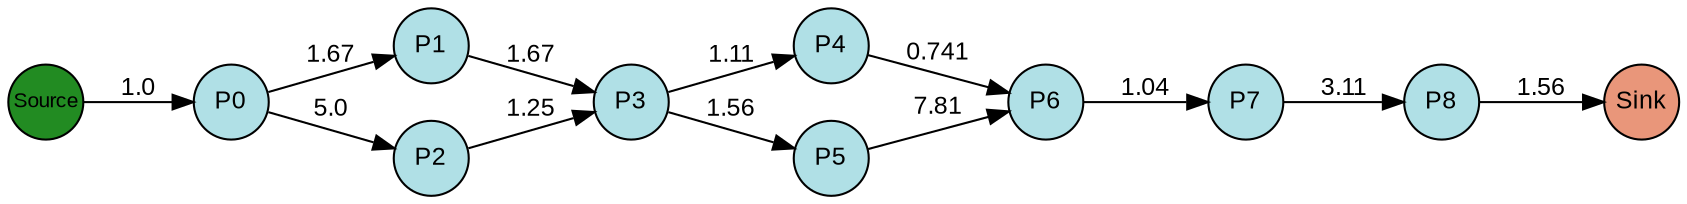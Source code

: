 digraph {
  splines=true;
node [margin=0 fontname=arial fontcolor=black fontsize=12 shape=circle width=0.5 fixedsize=true style=filled fillcolor=powderblue]
  1 [label="P0"]
  2 [label="P1"]
  3 [label="P2"]
  4 [label="P3"]
  5 [label="P4"]
  6 [label="P5"]
  7 [label="P6"]
  8 [label="P7"]
  9 [label="P8"]
  node [margin=0 fontname=arial fontcolor=black fontsize=10 shape=circle width=0.5 fixedsize=true style=filled fillcolor=forestgreen]
  10 [label="Source"]
  node [margin=0 fontname=arial fontcolor=black fontsize=12 shape=circle width=0.5 fixedsize=true style=filled fillcolor=darksalmon]
  11 [label="Sink"]
rankdir=LR
edge [margin=0 fontname=arial fontcolor=black fontsize=12]
   1 -> 2 [label="1.67"]
   1 -> 3 [label="5.0"]
   2 -> 4 [label="1.67"]
   3 -> 4 [label="1.25"]
   4 -> 5 [label="1.11"]
   4 -> 6 [label="1.56"]
   5 -> 7 [label="0.741"]
   6 -> 7 [label="7.81"]
   7 -> 8 [label="1.04"]
   8 -> 9 [label="3.11"]
   10 -> 1 [label="1.0"]
   9 -> 11 [label="1.56"]

  {rank=same 10}
	{rank=same  1 }
	{rank=same  2, 3 }
	{rank=same  4 }
	{rank=same  5, 6 }
	{rank=same  7 }
	{rank=same  8 }
	{rank=same  9 }
  {rank=same 11}
}
